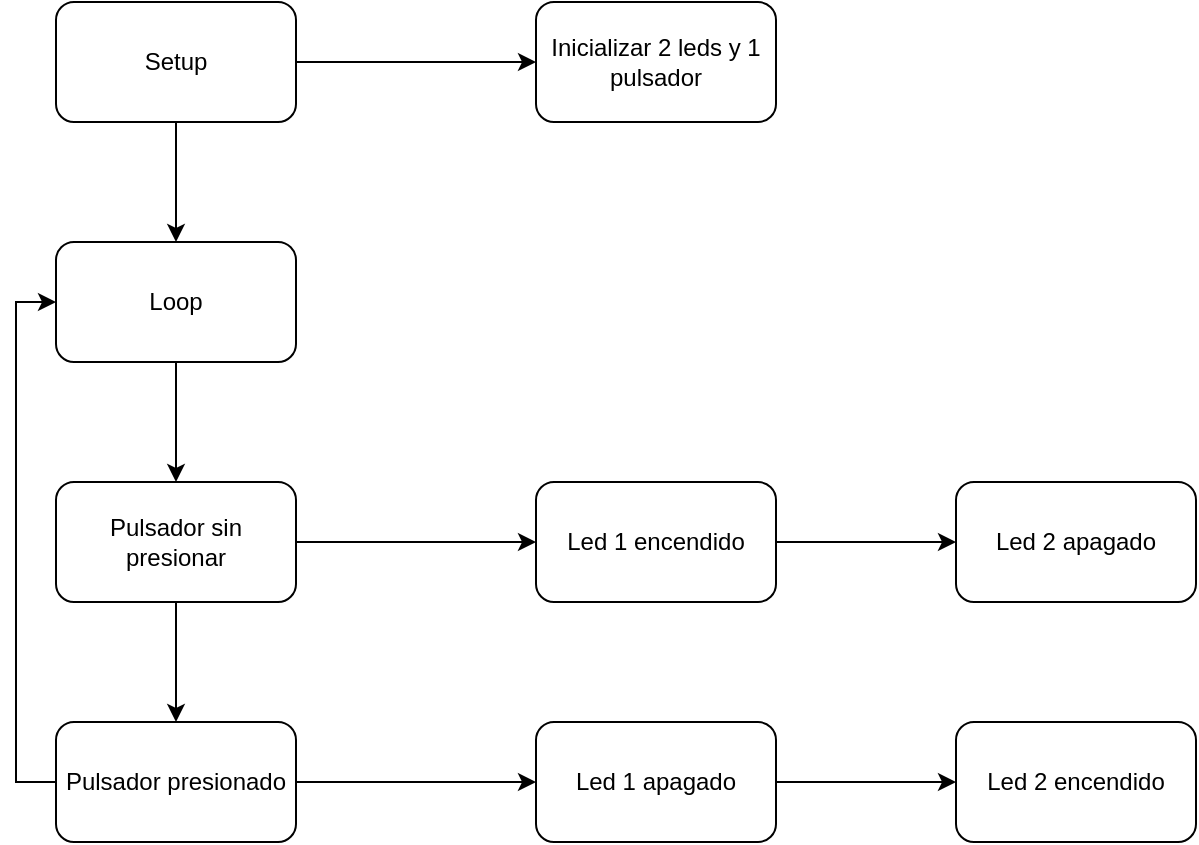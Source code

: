 <mxfile version="13.7.5" type="github">
  <diagram id="Bs6UO6upnDh8nRsxLj0p" name="Page-1">
    <mxGraphModel dx="868" dy="450" grid="1" gridSize="10" guides="1" tooltips="1" connect="1" arrows="1" fold="1" page="1" pageScale="1" pageWidth="827" pageHeight="1169" math="0" shadow="0">
      <root>
        <mxCell id="0" />
        <mxCell id="1" parent="0" />
        <mxCell id="q21AdUUa7zdEMvrFkGbC-3" style="edgeStyle=orthogonalEdgeStyle;rounded=0;orthogonalLoop=1;jettySize=auto;html=1;" parent="1" source="q21AdUUa7zdEMvrFkGbC-1" target="q21AdUUa7zdEMvrFkGbC-2" edge="1">
          <mxGeometry relative="1" as="geometry" />
        </mxCell>
        <mxCell id="q21AdUUa7zdEMvrFkGbC-9" style="edgeStyle=orthogonalEdgeStyle;rounded=0;orthogonalLoop=1;jettySize=auto;html=1;entryX=0.5;entryY=0;entryDx=0;entryDy=0;" parent="1" source="q21AdUUa7zdEMvrFkGbC-1" target="q21AdUUa7zdEMvrFkGbC-4" edge="1">
          <mxGeometry relative="1" as="geometry" />
        </mxCell>
        <mxCell id="q21AdUUa7zdEMvrFkGbC-1" value="Setup" style="rounded=1;whiteSpace=wrap;html=1;" parent="1" vertex="1">
          <mxGeometry x="130" y="120" width="120" height="60" as="geometry" />
        </mxCell>
        <mxCell id="q21AdUUa7zdEMvrFkGbC-2" value="Inicializar 2 leds y 1 pulsador" style="rounded=1;whiteSpace=wrap;html=1;" parent="1" vertex="1">
          <mxGeometry x="370" y="120" width="120" height="60" as="geometry" />
        </mxCell>
        <mxCell id="q21AdUUa7zdEMvrFkGbC-10" style="edgeStyle=orthogonalEdgeStyle;rounded=0;orthogonalLoop=1;jettySize=auto;html=1;entryX=0.5;entryY=0;entryDx=0;entryDy=0;" parent="1" source="q21AdUUa7zdEMvrFkGbC-4" target="q21AdUUa7zdEMvrFkGbC-5" edge="1">
          <mxGeometry relative="1" as="geometry" />
        </mxCell>
        <mxCell id="q21AdUUa7zdEMvrFkGbC-4" value="Loop" style="rounded=1;whiteSpace=wrap;html=1;" parent="1" vertex="1">
          <mxGeometry x="130" y="240" width="120" height="60" as="geometry" />
        </mxCell>
        <mxCell id="q21AdUUa7zdEMvrFkGbC-11" style="edgeStyle=orthogonalEdgeStyle;rounded=0;orthogonalLoop=1;jettySize=auto;html=1;entryX=0.5;entryY=0;entryDx=0;entryDy=0;" parent="1" source="q21AdUUa7zdEMvrFkGbC-5" target="q21AdUUa7zdEMvrFkGbC-7" edge="1">
          <mxGeometry relative="1" as="geometry" />
        </mxCell>
        <mxCell id="q21AdUUa7zdEMvrFkGbC-12" style="edgeStyle=orthogonalEdgeStyle;rounded=0;orthogonalLoop=1;jettySize=auto;html=1;entryX=0;entryY=0.5;entryDx=0;entryDy=0;" parent="1" source="q21AdUUa7zdEMvrFkGbC-5" target="q21AdUUa7zdEMvrFkGbC-6" edge="1">
          <mxGeometry relative="1" as="geometry" />
        </mxCell>
        <mxCell id="q21AdUUa7zdEMvrFkGbC-5" value="Pulsador sin presionar" style="rounded=1;whiteSpace=wrap;html=1;" parent="1" vertex="1">
          <mxGeometry x="130" y="360" width="120" height="60" as="geometry" />
        </mxCell>
        <mxCell id="yziYJIgZn9-bWcrdwOsR-4" style="edgeStyle=orthogonalEdgeStyle;rounded=0;orthogonalLoop=1;jettySize=auto;html=1;" edge="1" parent="1" source="q21AdUUa7zdEMvrFkGbC-6" target="yziYJIgZn9-bWcrdwOsR-1">
          <mxGeometry relative="1" as="geometry" />
        </mxCell>
        <mxCell id="q21AdUUa7zdEMvrFkGbC-6" value="Led 1 encendido" style="rounded=1;whiteSpace=wrap;html=1;" parent="1" vertex="1">
          <mxGeometry x="370" y="360" width="120" height="60" as="geometry" />
        </mxCell>
        <mxCell id="q21AdUUa7zdEMvrFkGbC-13" style="edgeStyle=orthogonalEdgeStyle;rounded=0;orthogonalLoop=1;jettySize=auto;html=1;entryX=0;entryY=0.5;entryDx=0;entryDy=0;" parent="1" source="q21AdUUa7zdEMvrFkGbC-7" target="q21AdUUa7zdEMvrFkGbC-8" edge="1">
          <mxGeometry relative="1" as="geometry" />
        </mxCell>
        <mxCell id="q21AdUUa7zdEMvrFkGbC-14" style="edgeStyle=orthogonalEdgeStyle;rounded=0;orthogonalLoop=1;jettySize=auto;html=1;entryX=0;entryY=0.5;entryDx=0;entryDy=0;" parent="1" source="q21AdUUa7zdEMvrFkGbC-7" target="q21AdUUa7zdEMvrFkGbC-4" edge="1">
          <mxGeometry relative="1" as="geometry">
            <Array as="points">
              <mxPoint x="110" y="510" />
              <mxPoint x="110" y="270" />
            </Array>
          </mxGeometry>
        </mxCell>
        <mxCell id="q21AdUUa7zdEMvrFkGbC-7" value="Pulsador presionado" style="rounded=1;whiteSpace=wrap;html=1;" parent="1" vertex="1">
          <mxGeometry x="130" y="480" width="120" height="60" as="geometry" />
        </mxCell>
        <mxCell id="yziYJIgZn9-bWcrdwOsR-3" style="edgeStyle=orthogonalEdgeStyle;rounded=0;orthogonalLoop=1;jettySize=auto;html=1;entryX=0;entryY=0.5;entryDx=0;entryDy=0;" edge="1" parent="1" source="q21AdUUa7zdEMvrFkGbC-8" target="yziYJIgZn9-bWcrdwOsR-2">
          <mxGeometry relative="1" as="geometry" />
        </mxCell>
        <mxCell id="q21AdUUa7zdEMvrFkGbC-8" value="Led 1 apagado" style="rounded=1;whiteSpace=wrap;html=1;" parent="1" vertex="1">
          <mxGeometry x="370" y="480" width="120" height="60" as="geometry" />
        </mxCell>
        <mxCell id="yziYJIgZn9-bWcrdwOsR-1" value="Led 2 apagado" style="rounded=1;whiteSpace=wrap;html=1;" vertex="1" parent="1">
          <mxGeometry x="580" y="360" width="120" height="60" as="geometry" />
        </mxCell>
        <mxCell id="yziYJIgZn9-bWcrdwOsR-2" value="Led 2 encendido" style="rounded=1;whiteSpace=wrap;html=1;" vertex="1" parent="1">
          <mxGeometry x="580" y="480" width="120" height="60" as="geometry" />
        </mxCell>
      </root>
    </mxGraphModel>
  </diagram>
</mxfile>
